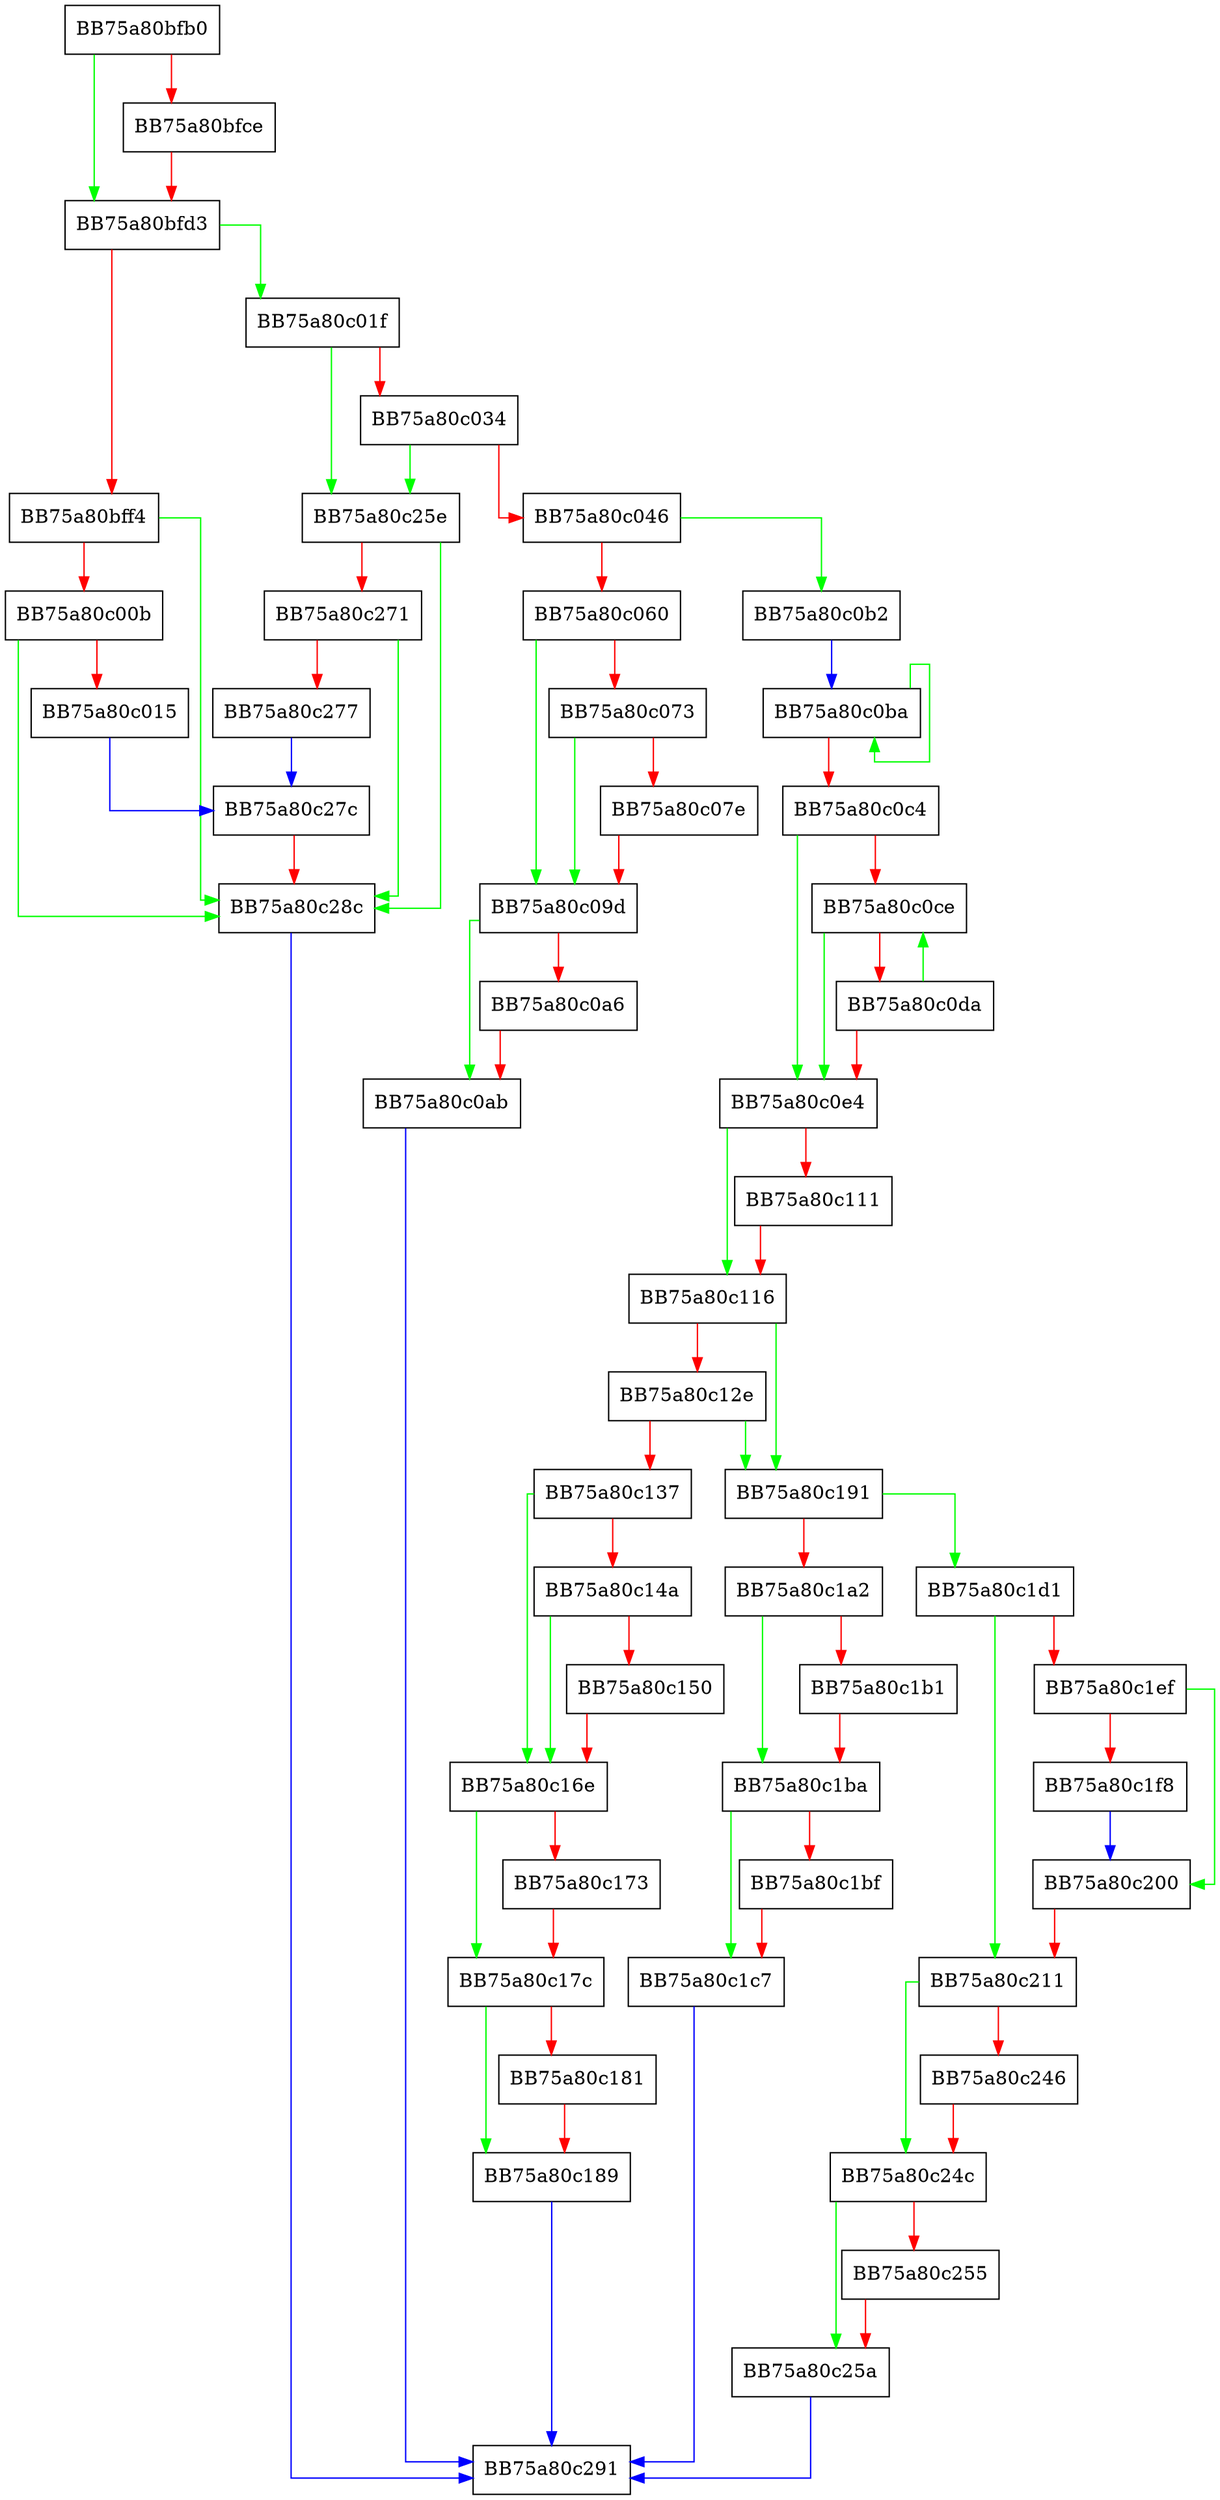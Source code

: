 digraph Initialize {
  node [shape="box"];
  graph [splines=ortho];
  BB75a80bfb0 -> BB75a80bfd3 [color="green"];
  BB75a80bfb0 -> BB75a80bfce [color="red"];
  BB75a80bfce -> BB75a80bfd3 [color="red"];
  BB75a80bfd3 -> BB75a80c01f [color="green"];
  BB75a80bfd3 -> BB75a80bff4 [color="red"];
  BB75a80bff4 -> BB75a80c28c [color="green"];
  BB75a80bff4 -> BB75a80c00b [color="red"];
  BB75a80c00b -> BB75a80c28c [color="green"];
  BB75a80c00b -> BB75a80c015 [color="red"];
  BB75a80c015 -> BB75a80c27c [color="blue"];
  BB75a80c01f -> BB75a80c25e [color="green"];
  BB75a80c01f -> BB75a80c034 [color="red"];
  BB75a80c034 -> BB75a80c25e [color="green"];
  BB75a80c034 -> BB75a80c046 [color="red"];
  BB75a80c046 -> BB75a80c0b2 [color="green"];
  BB75a80c046 -> BB75a80c060 [color="red"];
  BB75a80c060 -> BB75a80c09d [color="green"];
  BB75a80c060 -> BB75a80c073 [color="red"];
  BB75a80c073 -> BB75a80c09d [color="green"];
  BB75a80c073 -> BB75a80c07e [color="red"];
  BB75a80c07e -> BB75a80c09d [color="red"];
  BB75a80c09d -> BB75a80c0ab [color="green"];
  BB75a80c09d -> BB75a80c0a6 [color="red"];
  BB75a80c0a6 -> BB75a80c0ab [color="red"];
  BB75a80c0ab -> BB75a80c291 [color="blue"];
  BB75a80c0b2 -> BB75a80c0ba [color="blue"];
  BB75a80c0ba -> BB75a80c0ba [color="green"];
  BB75a80c0ba -> BB75a80c0c4 [color="red"];
  BB75a80c0c4 -> BB75a80c0e4 [color="green"];
  BB75a80c0c4 -> BB75a80c0ce [color="red"];
  BB75a80c0ce -> BB75a80c0e4 [color="green"];
  BB75a80c0ce -> BB75a80c0da [color="red"];
  BB75a80c0da -> BB75a80c0ce [color="green"];
  BB75a80c0da -> BB75a80c0e4 [color="red"];
  BB75a80c0e4 -> BB75a80c116 [color="green"];
  BB75a80c0e4 -> BB75a80c111 [color="red"];
  BB75a80c111 -> BB75a80c116 [color="red"];
  BB75a80c116 -> BB75a80c191 [color="green"];
  BB75a80c116 -> BB75a80c12e [color="red"];
  BB75a80c12e -> BB75a80c191 [color="green"];
  BB75a80c12e -> BB75a80c137 [color="red"];
  BB75a80c137 -> BB75a80c16e [color="green"];
  BB75a80c137 -> BB75a80c14a [color="red"];
  BB75a80c14a -> BB75a80c16e [color="green"];
  BB75a80c14a -> BB75a80c150 [color="red"];
  BB75a80c150 -> BB75a80c16e [color="red"];
  BB75a80c16e -> BB75a80c17c [color="green"];
  BB75a80c16e -> BB75a80c173 [color="red"];
  BB75a80c173 -> BB75a80c17c [color="red"];
  BB75a80c17c -> BB75a80c189 [color="green"];
  BB75a80c17c -> BB75a80c181 [color="red"];
  BB75a80c181 -> BB75a80c189 [color="red"];
  BB75a80c189 -> BB75a80c291 [color="blue"];
  BB75a80c191 -> BB75a80c1d1 [color="green"];
  BB75a80c191 -> BB75a80c1a2 [color="red"];
  BB75a80c1a2 -> BB75a80c1ba [color="green"];
  BB75a80c1a2 -> BB75a80c1b1 [color="red"];
  BB75a80c1b1 -> BB75a80c1ba [color="red"];
  BB75a80c1ba -> BB75a80c1c7 [color="green"];
  BB75a80c1ba -> BB75a80c1bf [color="red"];
  BB75a80c1bf -> BB75a80c1c7 [color="red"];
  BB75a80c1c7 -> BB75a80c291 [color="blue"];
  BB75a80c1d1 -> BB75a80c211 [color="green"];
  BB75a80c1d1 -> BB75a80c1ef [color="red"];
  BB75a80c1ef -> BB75a80c200 [color="green"];
  BB75a80c1ef -> BB75a80c1f8 [color="red"];
  BB75a80c1f8 -> BB75a80c200 [color="blue"];
  BB75a80c200 -> BB75a80c211 [color="red"];
  BB75a80c211 -> BB75a80c24c [color="green"];
  BB75a80c211 -> BB75a80c246 [color="red"];
  BB75a80c246 -> BB75a80c24c [color="red"];
  BB75a80c24c -> BB75a80c25a [color="green"];
  BB75a80c24c -> BB75a80c255 [color="red"];
  BB75a80c255 -> BB75a80c25a [color="red"];
  BB75a80c25a -> BB75a80c291 [color="blue"];
  BB75a80c25e -> BB75a80c28c [color="green"];
  BB75a80c25e -> BB75a80c271 [color="red"];
  BB75a80c271 -> BB75a80c28c [color="green"];
  BB75a80c271 -> BB75a80c277 [color="red"];
  BB75a80c277 -> BB75a80c27c [color="blue"];
  BB75a80c27c -> BB75a80c28c [color="red"];
  BB75a80c28c -> BB75a80c291 [color="blue"];
}